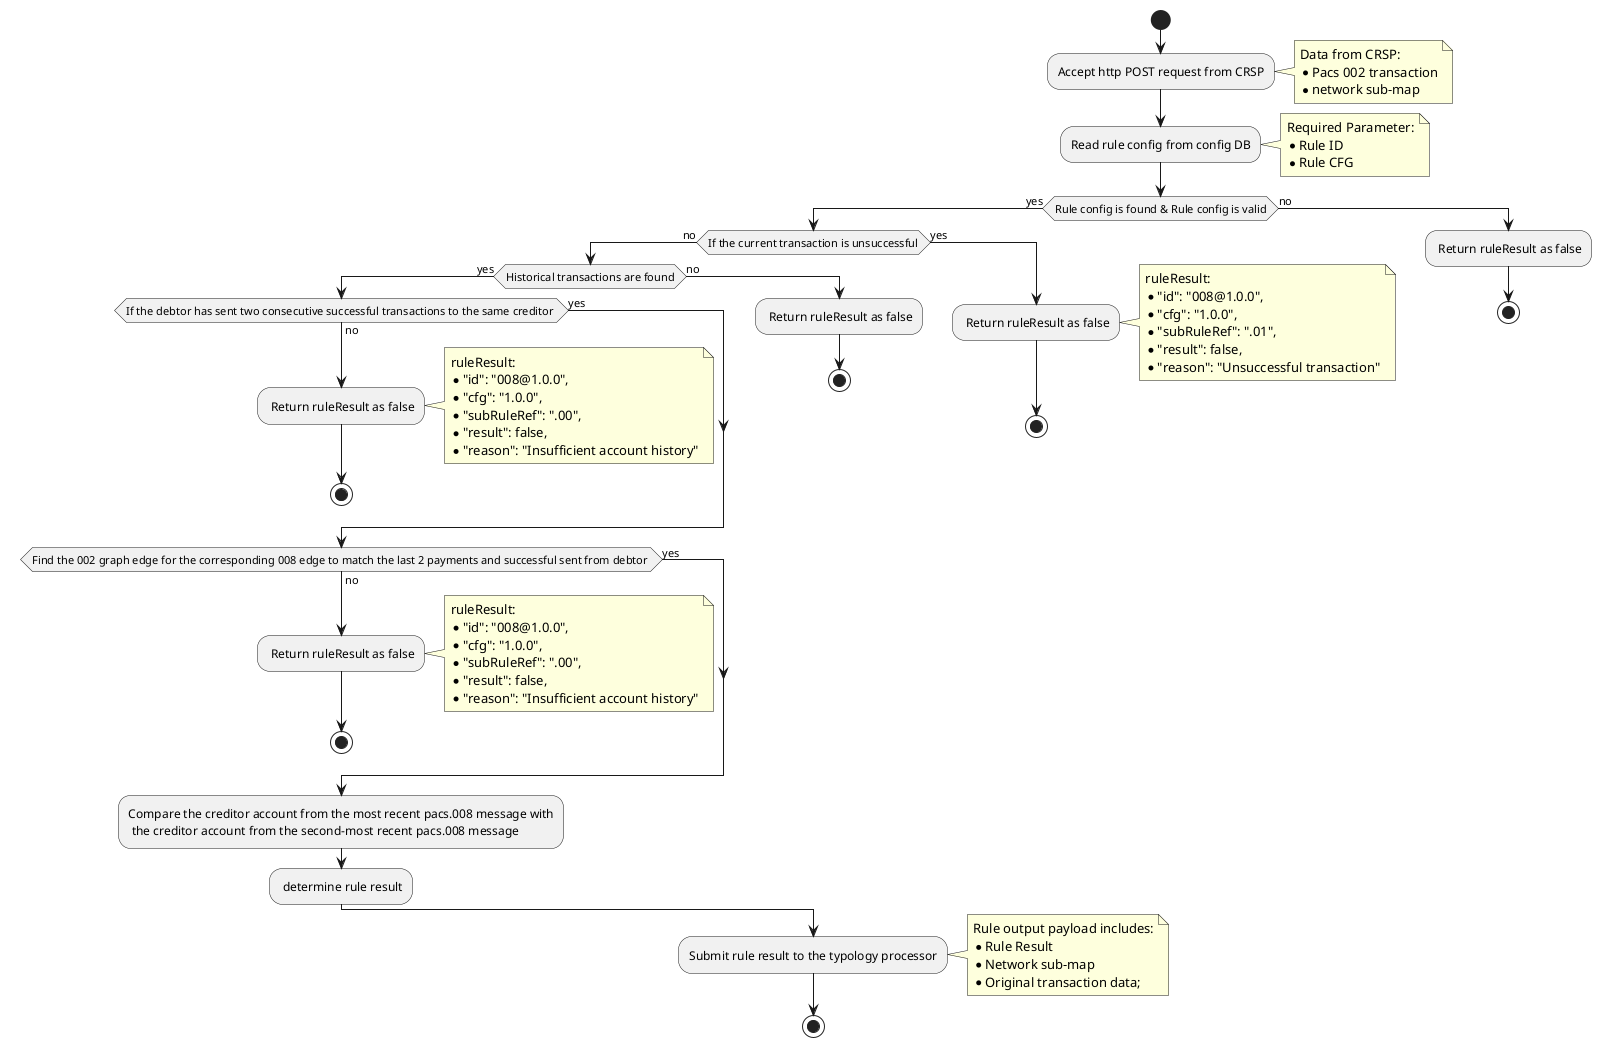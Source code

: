 @startuml
start
:Accept http POST request from CRSP;
 note right
            Data from CRSP:
            * Pacs 002 transaction
            * network sub-map
        end note
:Read rule config from config DB;
 note right
            Required Parameter:
            * Rule ID
            * Rule CFG
        end note
if (Rule config is found & Rule config is valid) then (yes)
 if (If the current transaction is unsuccessful) then (no)
  if (Historical transactions are found) then (yes)
   if (If the debtor has sent two consecutive successful transactions to the same creditor ) then (yes)
   else (no)
   : Return ruleResult as false;
    note right
            ruleResult:
            * "id": "008@1.0.0",
            * "cfg": "1.0.0",
            * "subRuleRef": ".00",
            * "result": false,
            * "reason": "Insufficient account history"
        end note
   stop
  endif
  if (Find the 002 graph edge for the corresponding 008 edge to match the last 2 payments and successful sent from debtor ) then (yes)
   else (no)
   : Return ruleResult as false;
   note right
            ruleResult:
            * "id": "008@1.0.0",
            * "cfg": "1.0.0",
            * "subRuleRef": ".00",
            * "result": false,
            * "reason": "Insufficient account history"
        end note
   stop
  endif
  :Compare the creditor account from the most recent pacs.008 message with 
   the creditor account from the second-most recent pacs.008 message;
   : determine rule result;
  else (no)
   : Return ruleResult as false;
   stop
  endif
else (yes)
  : Return ruleResult as false;
  note right
            ruleResult:
            * "id": "008@1.0.0",
            * "cfg": "1.0.0",
            * "subRuleRef": ".01",
            * "result": false,
            * "reason": "Unsuccessful transaction"
        end note
  stop
endif
:Submit rule result to the typology processor;
note right
    Rule output payload includes:
    * Rule Result
    * Network sub-map
    * Original transaction data;
end note
stop
else (no)
   : Return ruleResult as false;
   stop
@enduml
